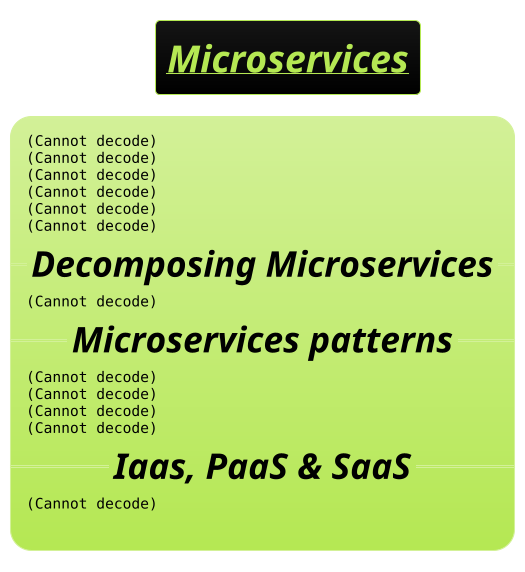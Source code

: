 @startmindmap
title =<i><b><u>Microservices
!theme hacker

*:<img:images/img_114.png{scale=1.5}>
<img:images/img_115.png{scale=1.39}>
<img:images/img_116.png{scale=1.39}>
<img:images/img_117.png{scale=1.39}>
<img:images/img_118.png{scale=1.39}>
<img:images/img_119.png{scale=1.39}>
==<i><b><size:34><color:black>Decomposing Microservices==
<img:images/img_120.png{scale=1.39}>
==<i><b><size:34><color:black>Microservices patterns==
<img:images/img_121.png{scale=1.39}>
<img:images/img_122.png{scale=1.39}>
<img:images/img_123.png{scale=1.39}>
<img:images/img_124.png{scale=1.39}>
==<i><b><size:34><color:black>Iaas, PaaS & SaaS==
<img:images/img_125.png{scale=1.39}>
;
@endmindmap
